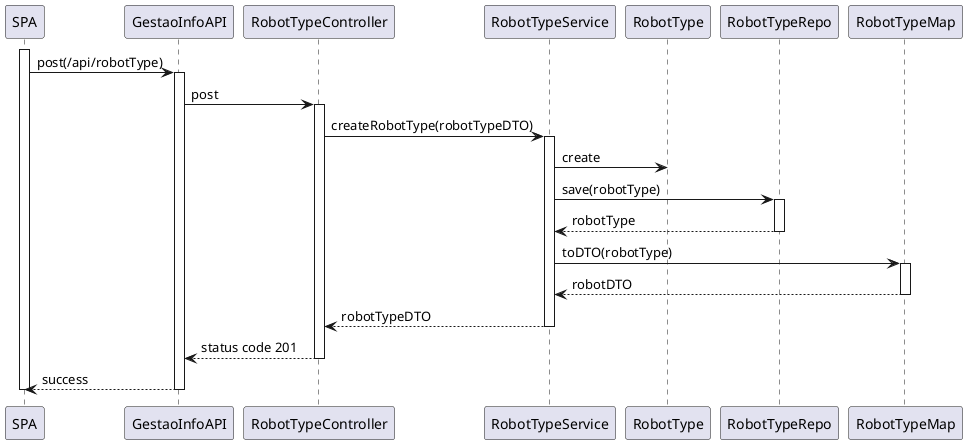 @startuml

activate SPA
SPA -> GestaoInfoAPI : post(/api/robotType)
activate GestaoInfoAPI

GestaoInfoAPI -> RobotTypeController : post
activate RobotTypeController

RobotTypeController -> RobotTypeService : createRobotType(robotTypeDTO)
activate RobotTypeService

RobotTypeService -> RobotType : create

RobotTypeService -> RobotTypeRepo : save(robotType)
activate RobotTypeRepo

RobotTypeRepo --> RobotTypeService : robotType
deactivate RobotTypeRepo

RobotTypeService -> RobotTypeMap : toDTO(robotType)
activate RobotTypeMap

RobotTypeMap --> RobotTypeService : robotDTO
deactivate RobotTypeMap

RobotTypeService --> RobotTypeController : robotTypeDTO
deactivate RobotTypeService

RobotTypeController --> GestaoInfoAPI : status code 201
deactivate RobotTypeController

GestaoInfoAPI --> SPA : success
deactivate GestaoInfoAPI

deactivate SPA

@enduml